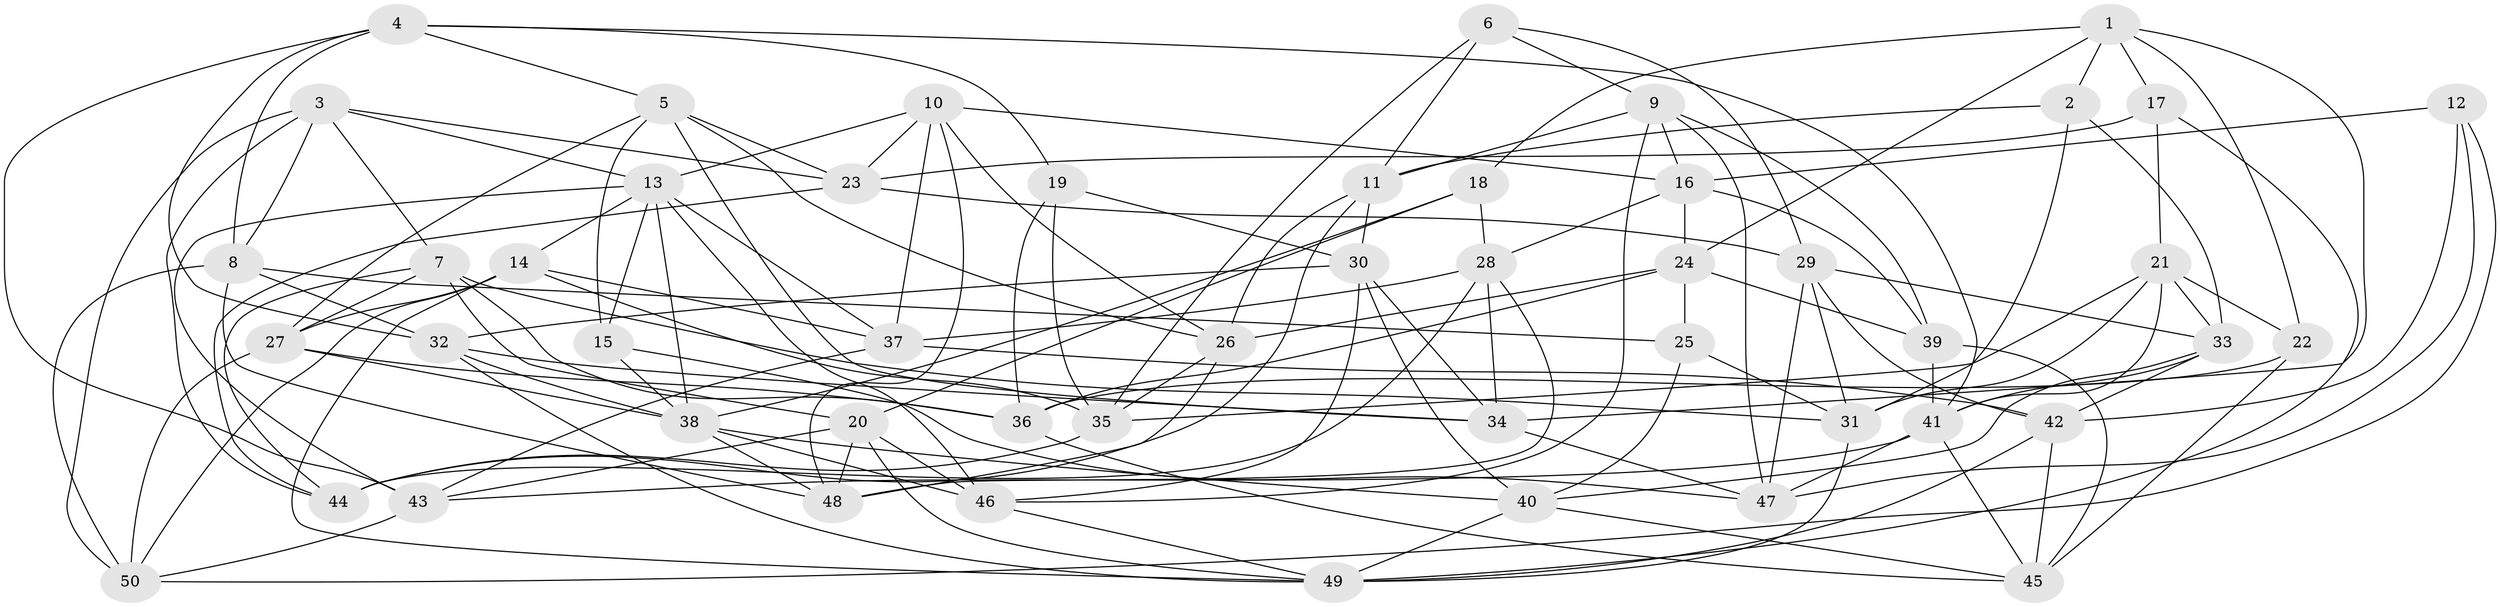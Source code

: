 // original degree distribution, {4: 1.0}
// Generated by graph-tools (version 1.1) at 2025/50/03/09/25 03:50:50]
// undirected, 50 vertices, 144 edges
graph export_dot {
graph [start="1"]
  node [color=gray90,style=filled];
  1;
  2;
  3;
  4;
  5;
  6;
  7;
  8;
  9;
  10;
  11;
  12;
  13;
  14;
  15;
  16;
  17;
  18;
  19;
  20;
  21;
  22;
  23;
  24;
  25;
  26;
  27;
  28;
  29;
  30;
  31;
  32;
  33;
  34;
  35;
  36;
  37;
  38;
  39;
  40;
  41;
  42;
  43;
  44;
  45;
  46;
  47;
  48;
  49;
  50;
  1 -- 2 [weight=1.0];
  1 -- 17 [weight=1.0];
  1 -- 18 [weight=1.0];
  1 -- 22 [weight=1.0];
  1 -- 24 [weight=1.0];
  1 -- 34 [weight=1.0];
  2 -- 11 [weight=1.0];
  2 -- 31 [weight=1.0];
  2 -- 33 [weight=1.0];
  3 -- 7 [weight=1.0];
  3 -- 8 [weight=1.0];
  3 -- 13 [weight=1.0];
  3 -- 23 [weight=1.0];
  3 -- 44 [weight=1.0];
  3 -- 50 [weight=1.0];
  4 -- 5 [weight=1.0];
  4 -- 8 [weight=1.0];
  4 -- 19 [weight=1.0];
  4 -- 32 [weight=1.0];
  4 -- 41 [weight=1.0];
  4 -- 43 [weight=1.0];
  5 -- 15 [weight=1.0];
  5 -- 23 [weight=1.0];
  5 -- 26 [weight=1.0];
  5 -- 27 [weight=1.0];
  5 -- 34 [weight=1.0];
  6 -- 9 [weight=1.0];
  6 -- 11 [weight=1.0];
  6 -- 29 [weight=1.0];
  6 -- 35 [weight=1.0];
  7 -- 20 [weight=1.0];
  7 -- 27 [weight=1.0];
  7 -- 31 [weight=1.0];
  7 -- 36 [weight=1.0];
  7 -- 44 [weight=1.0];
  8 -- 25 [weight=1.0];
  8 -- 32 [weight=1.0];
  8 -- 48 [weight=1.0];
  8 -- 50 [weight=1.0];
  9 -- 11 [weight=1.0];
  9 -- 16 [weight=1.0];
  9 -- 39 [weight=1.0];
  9 -- 46 [weight=1.0];
  9 -- 47 [weight=1.0];
  10 -- 13 [weight=1.0];
  10 -- 16 [weight=1.0];
  10 -- 23 [weight=1.0];
  10 -- 26 [weight=1.0];
  10 -- 37 [weight=1.0];
  10 -- 48 [weight=1.0];
  11 -- 26 [weight=1.0];
  11 -- 30 [weight=1.0];
  11 -- 44 [weight=1.0];
  12 -- 16 [weight=1.0];
  12 -- 42 [weight=1.0];
  12 -- 47 [weight=1.0];
  12 -- 50 [weight=1.0];
  13 -- 14 [weight=1.0];
  13 -- 15 [weight=1.0];
  13 -- 37 [weight=1.0];
  13 -- 38 [weight=1.0];
  13 -- 43 [weight=1.0];
  13 -- 46 [weight=1.0];
  14 -- 27 [weight=1.0];
  14 -- 35 [weight=1.0];
  14 -- 37 [weight=1.0];
  14 -- 49 [weight=1.0];
  14 -- 50 [weight=1.0];
  15 -- 38 [weight=1.0];
  15 -- 47 [weight=1.0];
  16 -- 24 [weight=1.0];
  16 -- 28 [weight=1.0];
  16 -- 39 [weight=1.0];
  17 -- 21 [weight=1.0];
  17 -- 23 [weight=1.0];
  17 -- 49 [weight=1.0];
  18 -- 20 [weight=1.0];
  18 -- 28 [weight=1.0];
  18 -- 38 [weight=1.0];
  19 -- 30 [weight=1.0];
  19 -- 35 [weight=1.0];
  19 -- 36 [weight=1.0];
  20 -- 43 [weight=1.0];
  20 -- 46 [weight=1.0];
  20 -- 48 [weight=1.0];
  20 -- 49 [weight=1.0];
  21 -- 22 [weight=1.0];
  21 -- 31 [weight=1.0];
  21 -- 33 [weight=1.0];
  21 -- 35 [weight=1.0];
  21 -- 41 [weight=1.0];
  22 -- 36 [weight=1.0];
  22 -- 45 [weight=1.0];
  23 -- 29 [weight=1.0];
  23 -- 44 [weight=1.0];
  24 -- 25 [weight=1.0];
  24 -- 26 [weight=1.0];
  24 -- 36 [weight=1.0];
  24 -- 39 [weight=1.0];
  25 -- 31 [weight=1.0];
  25 -- 40 [weight=1.0];
  26 -- 35 [weight=1.0];
  26 -- 48 [weight=1.0];
  27 -- 36 [weight=1.0];
  27 -- 38 [weight=1.0];
  27 -- 50 [weight=1.0];
  28 -- 34 [weight=1.0];
  28 -- 37 [weight=1.0];
  28 -- 44 [weight=1.0];
  28 -- 48 [weight=1.0];
  29 -- 31 [weight=1.0];
  29 -- 33 [weight=1.0];
  29 -- 42 [weight=1.0];
  29 -- 47 [weight=1.0];
  30 -- 32 [weight=1.0];
  30 -- 34 [weight=1.0];
  30 -- 40 [weight=1.0];
  30 -- 46 [weight=1.0];
  31 -- 49 [weight=1.0];
  32 -- 34 [weight=1.0];
  32 -- 38 [weight=1.0];
  32 -- 49 [weight=1.0];
  33 -- 40 [weight=1.0];
  33 -- 41 [weight=1.0];
  33 -- 42 [weight=1.0];
  34 -- 47 [weight=1.0];
  35 -- 44 [weight=1.0];
  36 -- 45 [weight=1.0];
  37 -- 42 [weight=1.0];
  37 -- 43 [weight=1.0];
  38 -- 40 [weight=1.0];
  38 -- 46 [weight=1.0];
  38 -- 48 [weight=1.0];
  39 -- 41 [weight=2.0];
  39 -- 45 [weight=1.0];
  40 -- 45 [weight=1.0];
  40 -- 49 [weight=1.0];
  41 -- 43 [weight=1.0];
  41 -- 45 [weight=1.0];
  41 -- 47 [weight=1.0];
  42 -- 45 [weight=1.0];
  42 -- 49 [weight=1.0];
  43 -- 50 [weight=1.0];
  46 -- 49 [weight=1.0];
}
